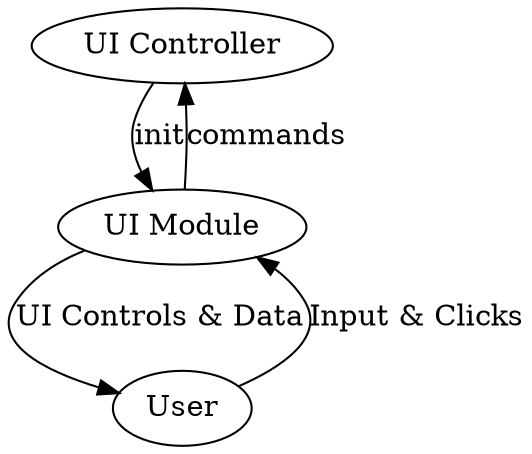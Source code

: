 digraph G{
	margin="0,0";
	rankdir=TB;
	node [ ];
	edge [style="solid",constant=false];
	color=gray;
	UI [label="UI Controller"];
	Configuration [label="UI Module"];


	UI->Configuration [label="init"];

	Configuration->UI [label="commands"];

	Configuration->User[label="UI Controls & Data"];
	User->Configuration[label="Input & Clicks"];
}
